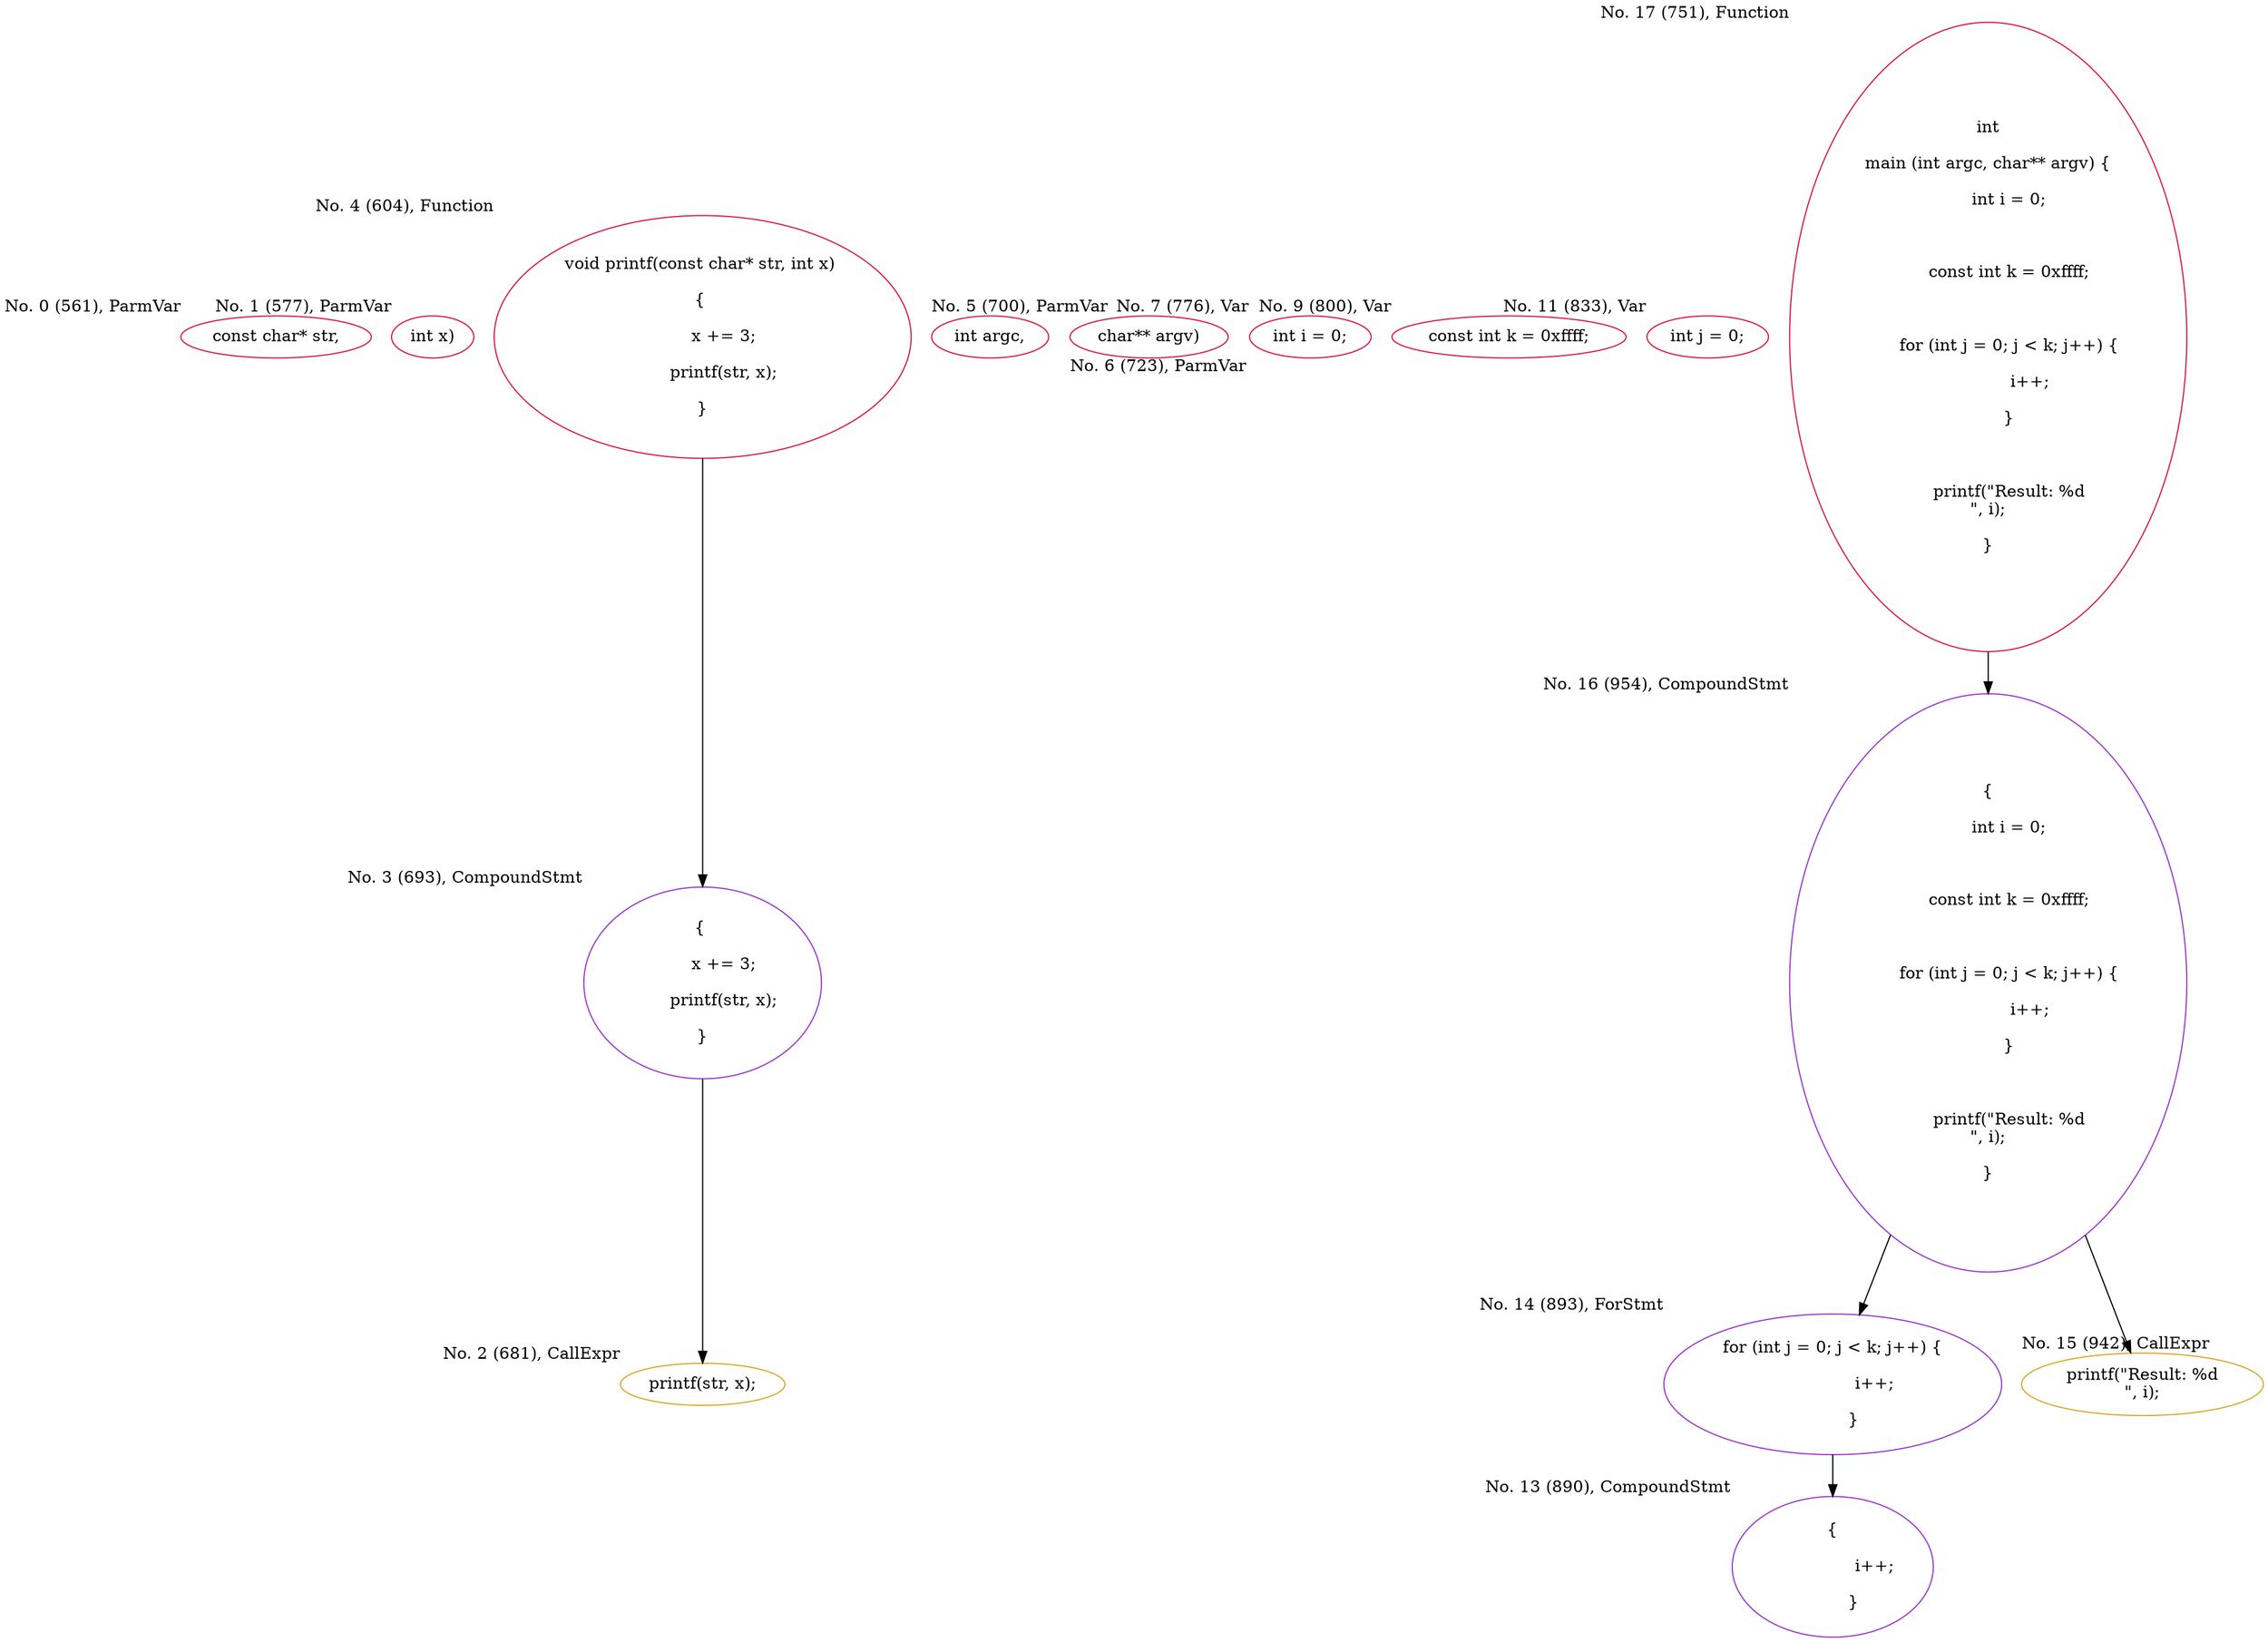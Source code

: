 digraph g {
forcelabels=true;
rankdir=TD;
0[label="const char* str,", xlabel="No. 0 (561), ParmVar", color="crimson"];
1[label="int x)", xlabel="No. 1 (577), ParmVar", color="crimson"];
2[label="printf(str, x);", xlabel="No. 2 (681), CallExpr", color="goldenrod"];
3[label="{ 
	x += 3;
	printf(str, x);
}", xlabel="No. 3 (693), CompoundStmt", color="darkorchid"];
4[label="void printf(const char* str, int x) 
{ 
	x += 3;
	printf(str, x);
}", xlabel="No. 4 (604), Function", color="crimson"];
5[label="int argc,", xlabel="No. 5 (700), ParmVar", color="crimson"];
6[label="char** argv)", xlabel="No. 6 (723), ParmVar", color="crimson"];
7[label="int i = 0;", xlabel="No. 7 (776), Var", color="crimson"];
9[label="const int k = 0xffff;", xlabel="No. 9 (800), Var", color="crimson"];
11[label="int j = 0;", xlabel="No. 11 (833), Var", color="crimson"];
13[label="{
		i++;
	}", xlabel="No. 13 (890), CompoundStmt", color="darkorchid"];
14[label="for (int j = 0; j < k; j++) {
		i++;
	}", xlabel="No. 14 (893), ForStmt", color="darkorchid"];
15[label="printf(\"Result: %d\n\", i);", xlabel="No. 15 (942), CallExpr", color="goldenrod"];
16[label="{
	int i = 0;
	
	const int k = 0xffff;

	for (int j = 0; j < k; j++) {
		i++;
	}

	printf(\"Result: %d\n\", i);
}", xlabel="No. 16 (954), CompoundStmt", color="darkorchid"];
17[label="int
main (int argc, char** argv) {
	int i = 0;
	
	const int k = 0xffff;

	for (int j = 0; j < k; j++) {
		i++;
	}

	printf(\"Result: %d\n\", i);
}", xlabel="No. 17 (751), Function", color="crimson"];
3 -> 2;
4 -> 3;
14 -> 13;
16 -> 14;
16 -> 15;
17 -> 16;
}
